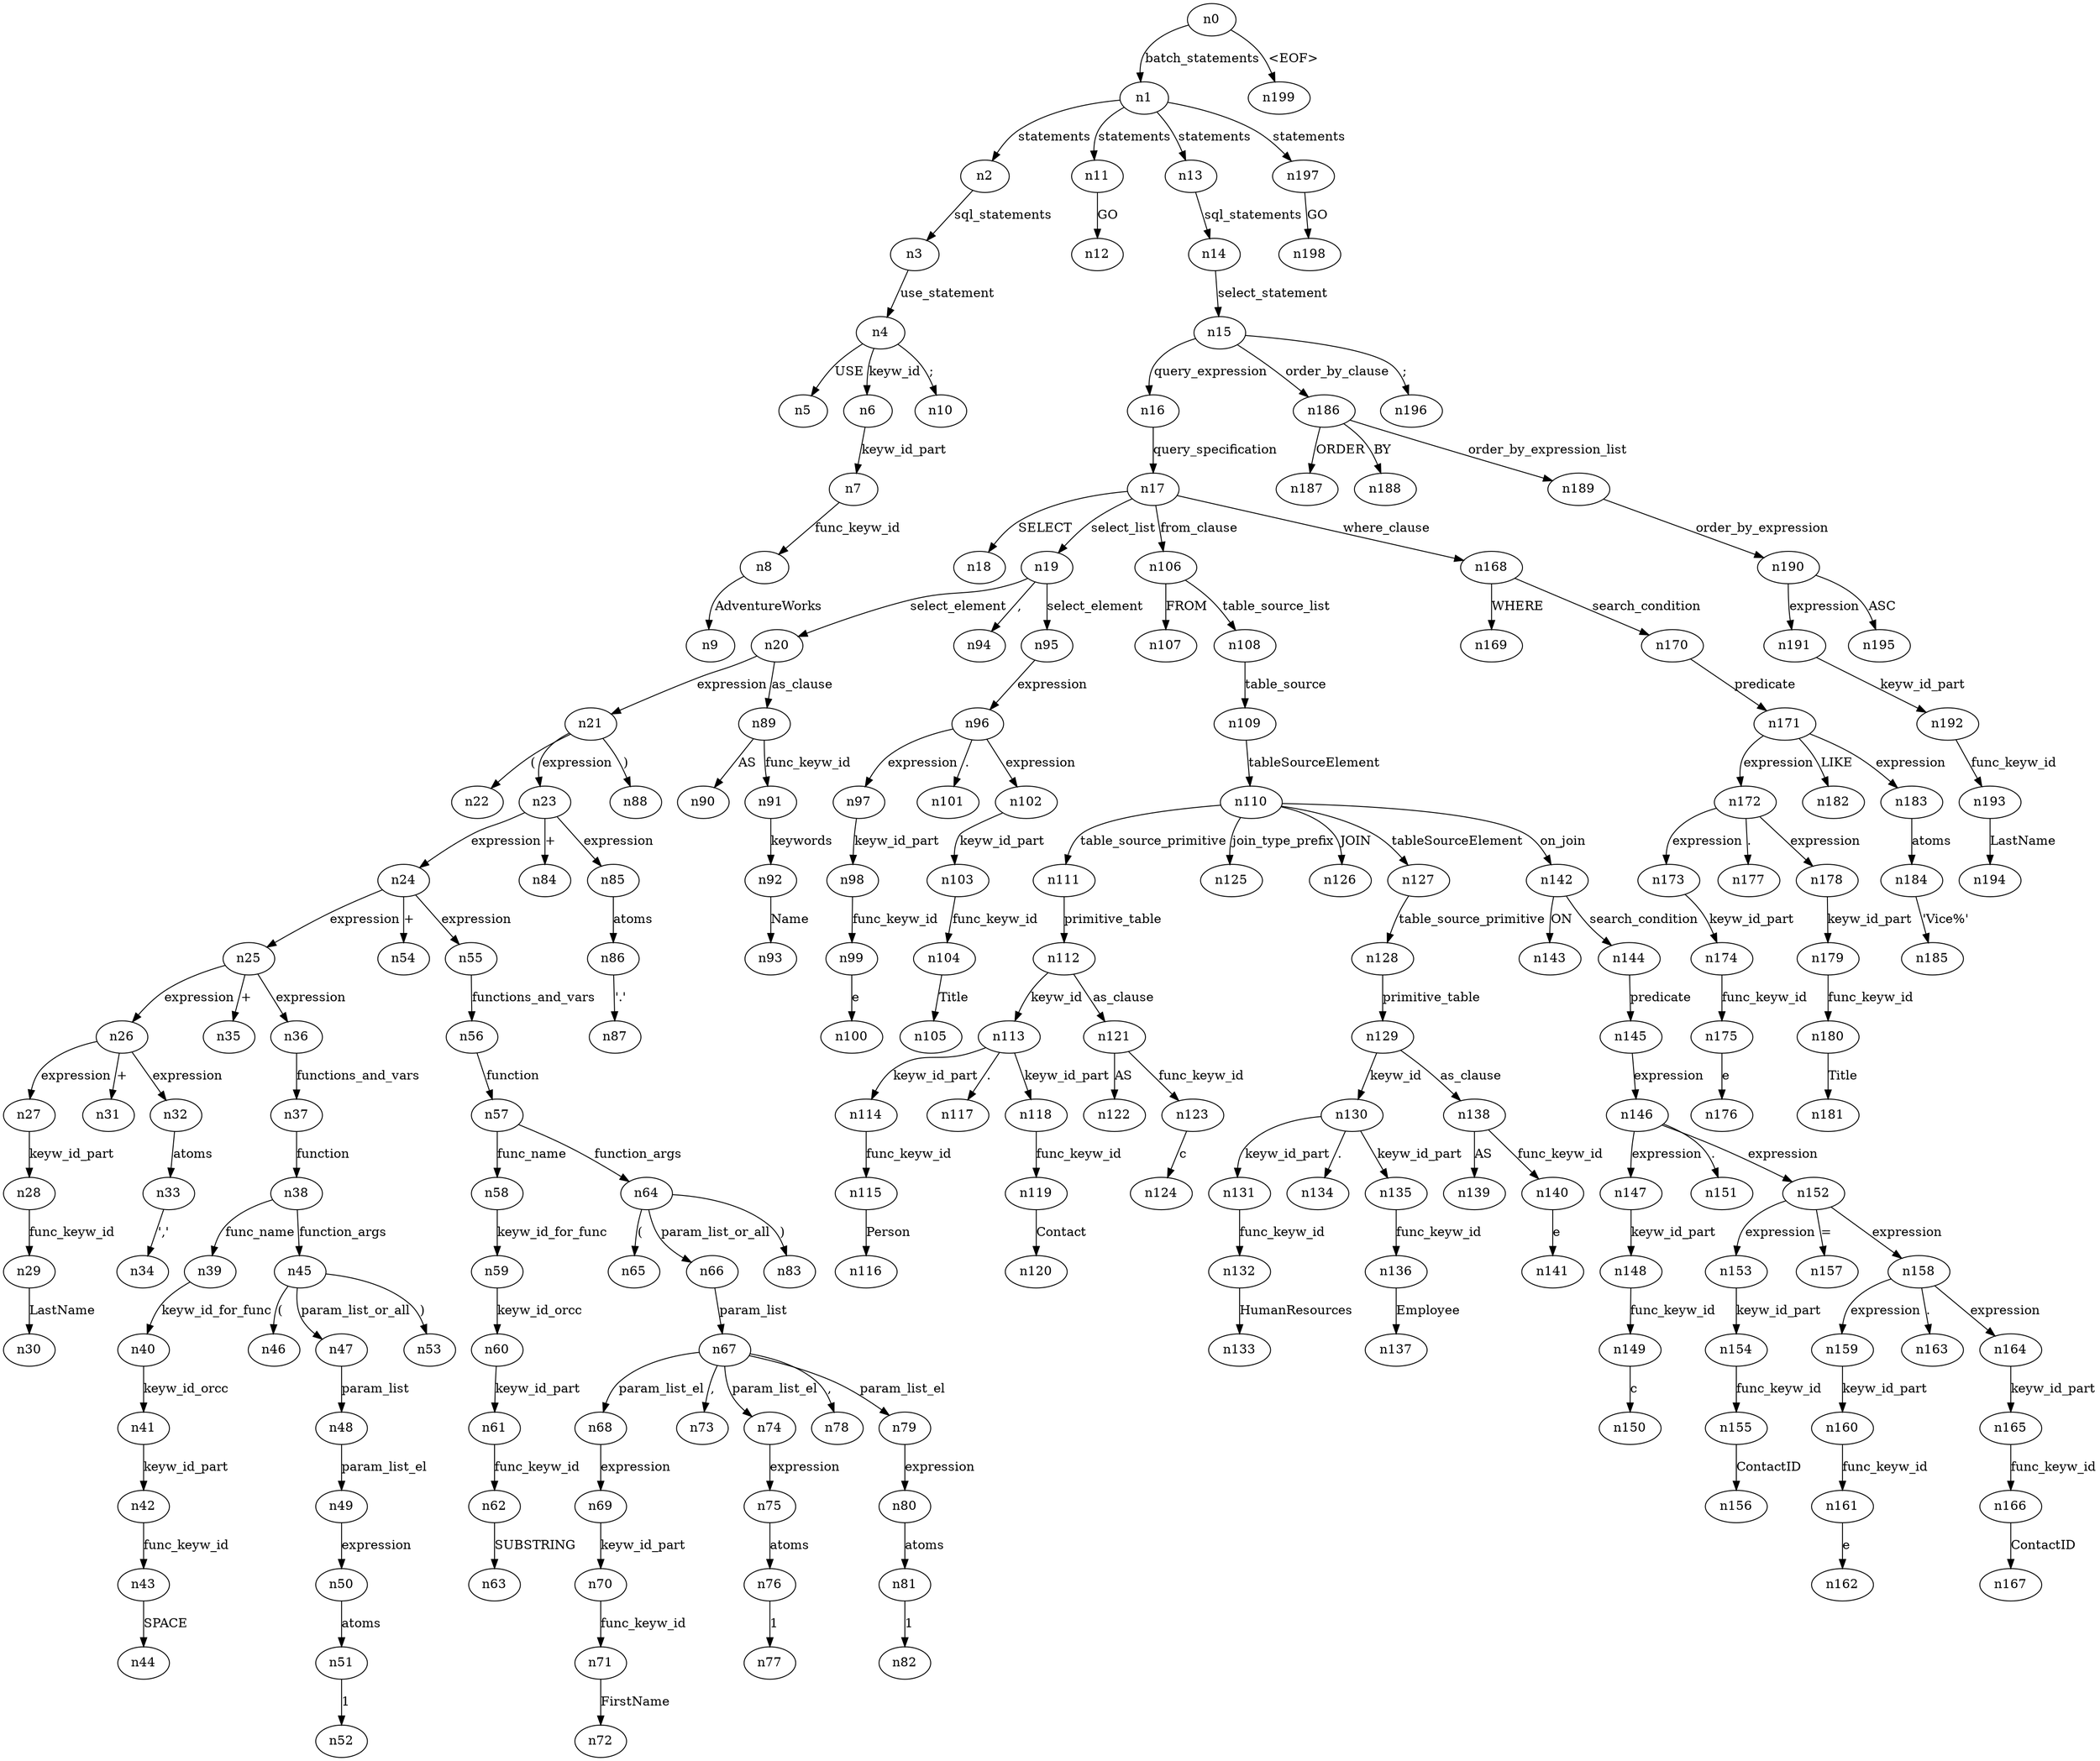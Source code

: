 digraph ParseTree {
  n0 -> n1 [label="batch_statements"];
  n1 -> n2 [label="statements"];
  n2 -> n3 [label="sql_statements"];
  n3 -> n4 [label="use_statement"];
  n4 -> n5 [label="USE"];
  n4 -> n6 [label="keyw_id"];
  n6 -> n7 [label="keyw_id_part"];
  n7 -> n8 [label="func_keyw_id"];
  n8 -> n9 [label="AdventureWorks"];
  n4 -> n10 [label=";"];
  n1 -> n11 [label="statements"];
  n11 -> n12 [label="GO"];
  n1 -> n13 [label="statements"];
  n13 -> n14 [label="sql_statements"];
  n14 -> n15 [label="select_statement"];
  n15 -> n16 [label="query_expression"];
  n16 -> n17 [label="query_specification"];
  n17 -> n18 [label="SELECT"];
  n17 -> n19 [label="select_list"];
  n19 -> n20 [label="select_element"];
  n20 -> n21 [label="expression"];
  n21 -> n22 [label="("];
  n21 -> n23 [label="expression"];
  n23 -> n24 [label="expression"];
  n24 -> n25 [label="expression"];
  n25 -> n26 [label="expression"];
  n26 -> n27 [label="expression"];
  n27 -> n28 [label="keyw_id_part"];
  n28 -> n29 [label="func_keyw_id"];
  n29 -> n30 [label="LastName"];
  n26 -> n31 [label="+"];
  n26 -> n32 [label="expression"];
  n32 -> n33 [label="atoms"];
  n33 -> n34 [label="','"];
  n25 -> n35 [label="+"];
  n25 -> n36 [label="expression"];
  n36 -> n37 [label="functions_and_vars"];
  n37 -> n38 [label="function"];
  n38 -> n39 [label="func_name"];
  n39 -> n40 [label="keyw_id_for_func"];
  n40 -> n41 [label="keyw_id_orcc"];
  n41 -> n42 [label="keyw_id_part"];
  n42 -> n43 [label="func_keyw_id"];
  n43 -> n44 [label="SPACE"];
  n38 -> n45 [label="function_args"];
  n45 -> n46 [label="("];
  n45 -> n47 [label="param_list_or_all"];
  n47 -> n48 [label="param_list"];
  n48 -> n49 [label="param_list_el"];
  n49 -> n50 [label="expression"];
  n50 -> n51 [label="atoms"];
  n51 -> n52 [label="1"];
  n45 -> n53 [label=")"];
  n24 -> n54 [label="+"];
  n24 -> n55 [label="expression"];
  n55 -> n56 [label="functions_and_vars"];
  n56 -> n57 [label="function"];
  n57 -> n58 [label="func_name"];
  n58 -> n59 [label="keyw_id_for_func"];
  n59 -> n60 [label="keyw_id_orcc"];
  n60 -> n61 [label="keyw_id_part"];
  n61 -> n62 [label="func_keyw_id"];
  n62 -> n63 [label="SUBSTRING"];
  n57 -> n64 [label="function_args"];
  n64 -> n65 [label="("];
  n64 -> n66 [label="param_list_or_all"];
  n66 -> n67 [label="param_list"];
  n67 -> n68 [label="param_list_el"];
  n68 -> n69 [label="expression"];
  n69 -> n70 [label="keyw_id_part"];
  n70 -> n71 [label="func_keyw_id"];
  n71 -> n72 [label="FirstName"];
  n67 -> n73 [label=","];
  n67 -> n74 [label="param_list_el"];
  n74 -> n75 [label="expression"];
  n75 -> n76 [label="atoms"];
  n76 -> n77 [label="1"];
  n67 -> n78 [label=","];
  n67 -> n79 [label="param_list_el"];
  n79 -> n80 [label="expression"];
  n80 -> n81 [label="atoms"];
  n81 -> n82 [label="1"];
  n64 -> n83 [label=")"];
  n23 -> n84 [label="+"];
  n23 -> n85 [label="expression"];
  n85 -> n86 [label="atoms"];
  n86 -> n87 [label="'.'"];
  n21 -> n88 [label=")"];
  n20 -> n89 [label="as_clause"];
  n89 -> n90 [label="AS"];
  n89 -> n91 [label="func_keyw_id"];
  n91 -> n92 [label="keywords"];
  n92 -> n93 [label="Name"];
  n19 -> n94 [label=","];
  n19 -> n95 [label="select_element"];
  n95 -> n96 [label="expression"];
  n96 -> n97 [label="expression"];
  n97 -> n98 [label="keyw_id_part"];
  n98 -> n99 [label="func_keyw_id"];
  n99 -> n100 [label="e"];
  n96 -> n101 [label="."];
  n96 -> n102 [label="expression"];
  n102 -> n103 [label="keyw_id_part"];
  n103 -> n104 [label="func_keyw_id"];
  n104 -> n105 [label="Title"];
  n17 -> n106 [label="from_clause"];
  n106 -> n107 [label="FROM"];
  n106 -> n108 [label="table_source_list"];
  n108 -> n109 [label="table_source"];
  n109 -> n110 [label="tableSourceElement"];
  n110 -> n111 [label="table_source_primitive"];
  n111 -> n112 [label="primitive_table"];
  n112 -> n113 [label="keyw_id"];
  n113 -> n114 [label="keyw_id_part"];
  n114 -> n115 [label="func_keyw_id"];
  n115 -> n116 [label="Person"];
  n113 -> n117 [label="."];
  n113 -> n118 [label="keyw_id_part"];
  n118 -> n119 [label="func_keyw_id"];
  n119 -> n120 [label="Contact"];
  n112 -> n121 [label="as_clause"];
  n121 -> n122 [label="AS"];
  n121 -> n123 [label="func_keyw_id"];
  n123 -> n124 [label="c"];
  n110 -> n125 [label="join_type_prefix"];
  n110 -> n126 [label="JOIN"];
  n110 -> n127 [label="tableSourceElement"];
  n127 -> n128 [label="table_source_primitive"];
  n128 -> n129 [label="primitive_table"];
  n129 -> n130 [label="keyw_id"];
  n130 -> n131 [label="keyw_id_part"];
  n131 -> n132 [label="func_keyw_id"];
  n132 -> n133 [label="HumanResources"];
  n130 -> n134 [label="."];
  n130 -> n135 [label="keyw_id_part"];
  n135 -> n136 [label="func_keyw_id"];
  n136 -> n137 [label="Employee"];
  n129 -> n138 [label="as_clause"];
  n138 -> n139 [label="AS"];
  n138 -> n140 [label="func_keyw_id"];
  n140 -> n141 [label="e"];
  n110 -> n142 [label="on_join"];
  n142 -> n143 [label="ON"];
  n142 -> n144 [label="search_condition"];
  n144 -> n145 [label="predicate"];
  n145 -> n146 [label="expression"];
  n146 -> n147 [label="expression"];
  n147 -> n148 [label="keyw_id_part"];
  n148 -> n149 [label="func_keyw_id"];
  n149 -> n150 [label="c"];
  n146 -> n151 [label="."];
  n146 -> n152 [label="expression"];
  n152 -> n153 [label="expression"];
  n153 -> n154 [label="keyw_id_part"];
  n154 -> n155 [label="func_keyw_id"];
  n155 -> n156 [label="ContactID"];
  n152 -> n157 [label="="];
  n152 -> n158 [label="expression"];
  n158 -> n159 [label="expression"];
  n159 -> n160 [label="keyw_id_part"];
  n160 -> n161 [label="func_keyw_id"];
  n161 -> n162 [label="e"];
  n158 -> n163 [label="."];
  n158 -> n164 [label="expression"];
  n164 -> n165 [label="keyw_id_part"];
  n165 -> n166 [label="func_keyw_id"];
  n166 -> n167 [label="ContactID"];
  n17 -> n168 [label="where_clause"];
  n168 -> n169 [label="WHERE"];
  n168 -> n170 [label="search_condition"];
  n170 -> n171 [label="predicate"];
  n171 -> n172 [label="expression"];
  n172 -> n173 [label="expression"];
  n173 -> n174 [label="keyw_id_part"];
  n174 -> n175 [label="func_keyw_id"];
  n175 -> n176 [label="e"];
  n172 -> n177 [label="."];
  n172 -> n178 [label="expression"];
  n178 -> n179 [label="keyw_id_part"];
  n179 -> n180 [label="func_keyw_id"];
  n180 -> n181 [label="Title"];
  n171 -> n182 [label="LIKE"];
  n171 -> n183 [label="expression"];
  n183 -> n184 [label="atoms"];
  n184 -> n185 [label="'Vice%'"];
  n15 -> n186 [label="order_by_clause"];
  n186 -> n187 [label="ORDER"];
  n186 -> n188 [label="BY"];
  n186 -> n189 [label="order_by_expression_list"];
  n189 -> n190 [label="order_by_expression"];
  n190 -> n191 [label="expression"];
  n191 -> n192 [label="keyw_id_part"];
  n192 -> n193 [label="func_keyw_id"];
  n193 -> n194 [label="LastName"];
  n190 -> n195 [label="ASC"];
  n15 -> n196 [label=";"];
  n1 -> n197 [label="statements"];
  n197 -> n198 [label="GO"];
  n0 -> n199 [label="<EOF>"];
}